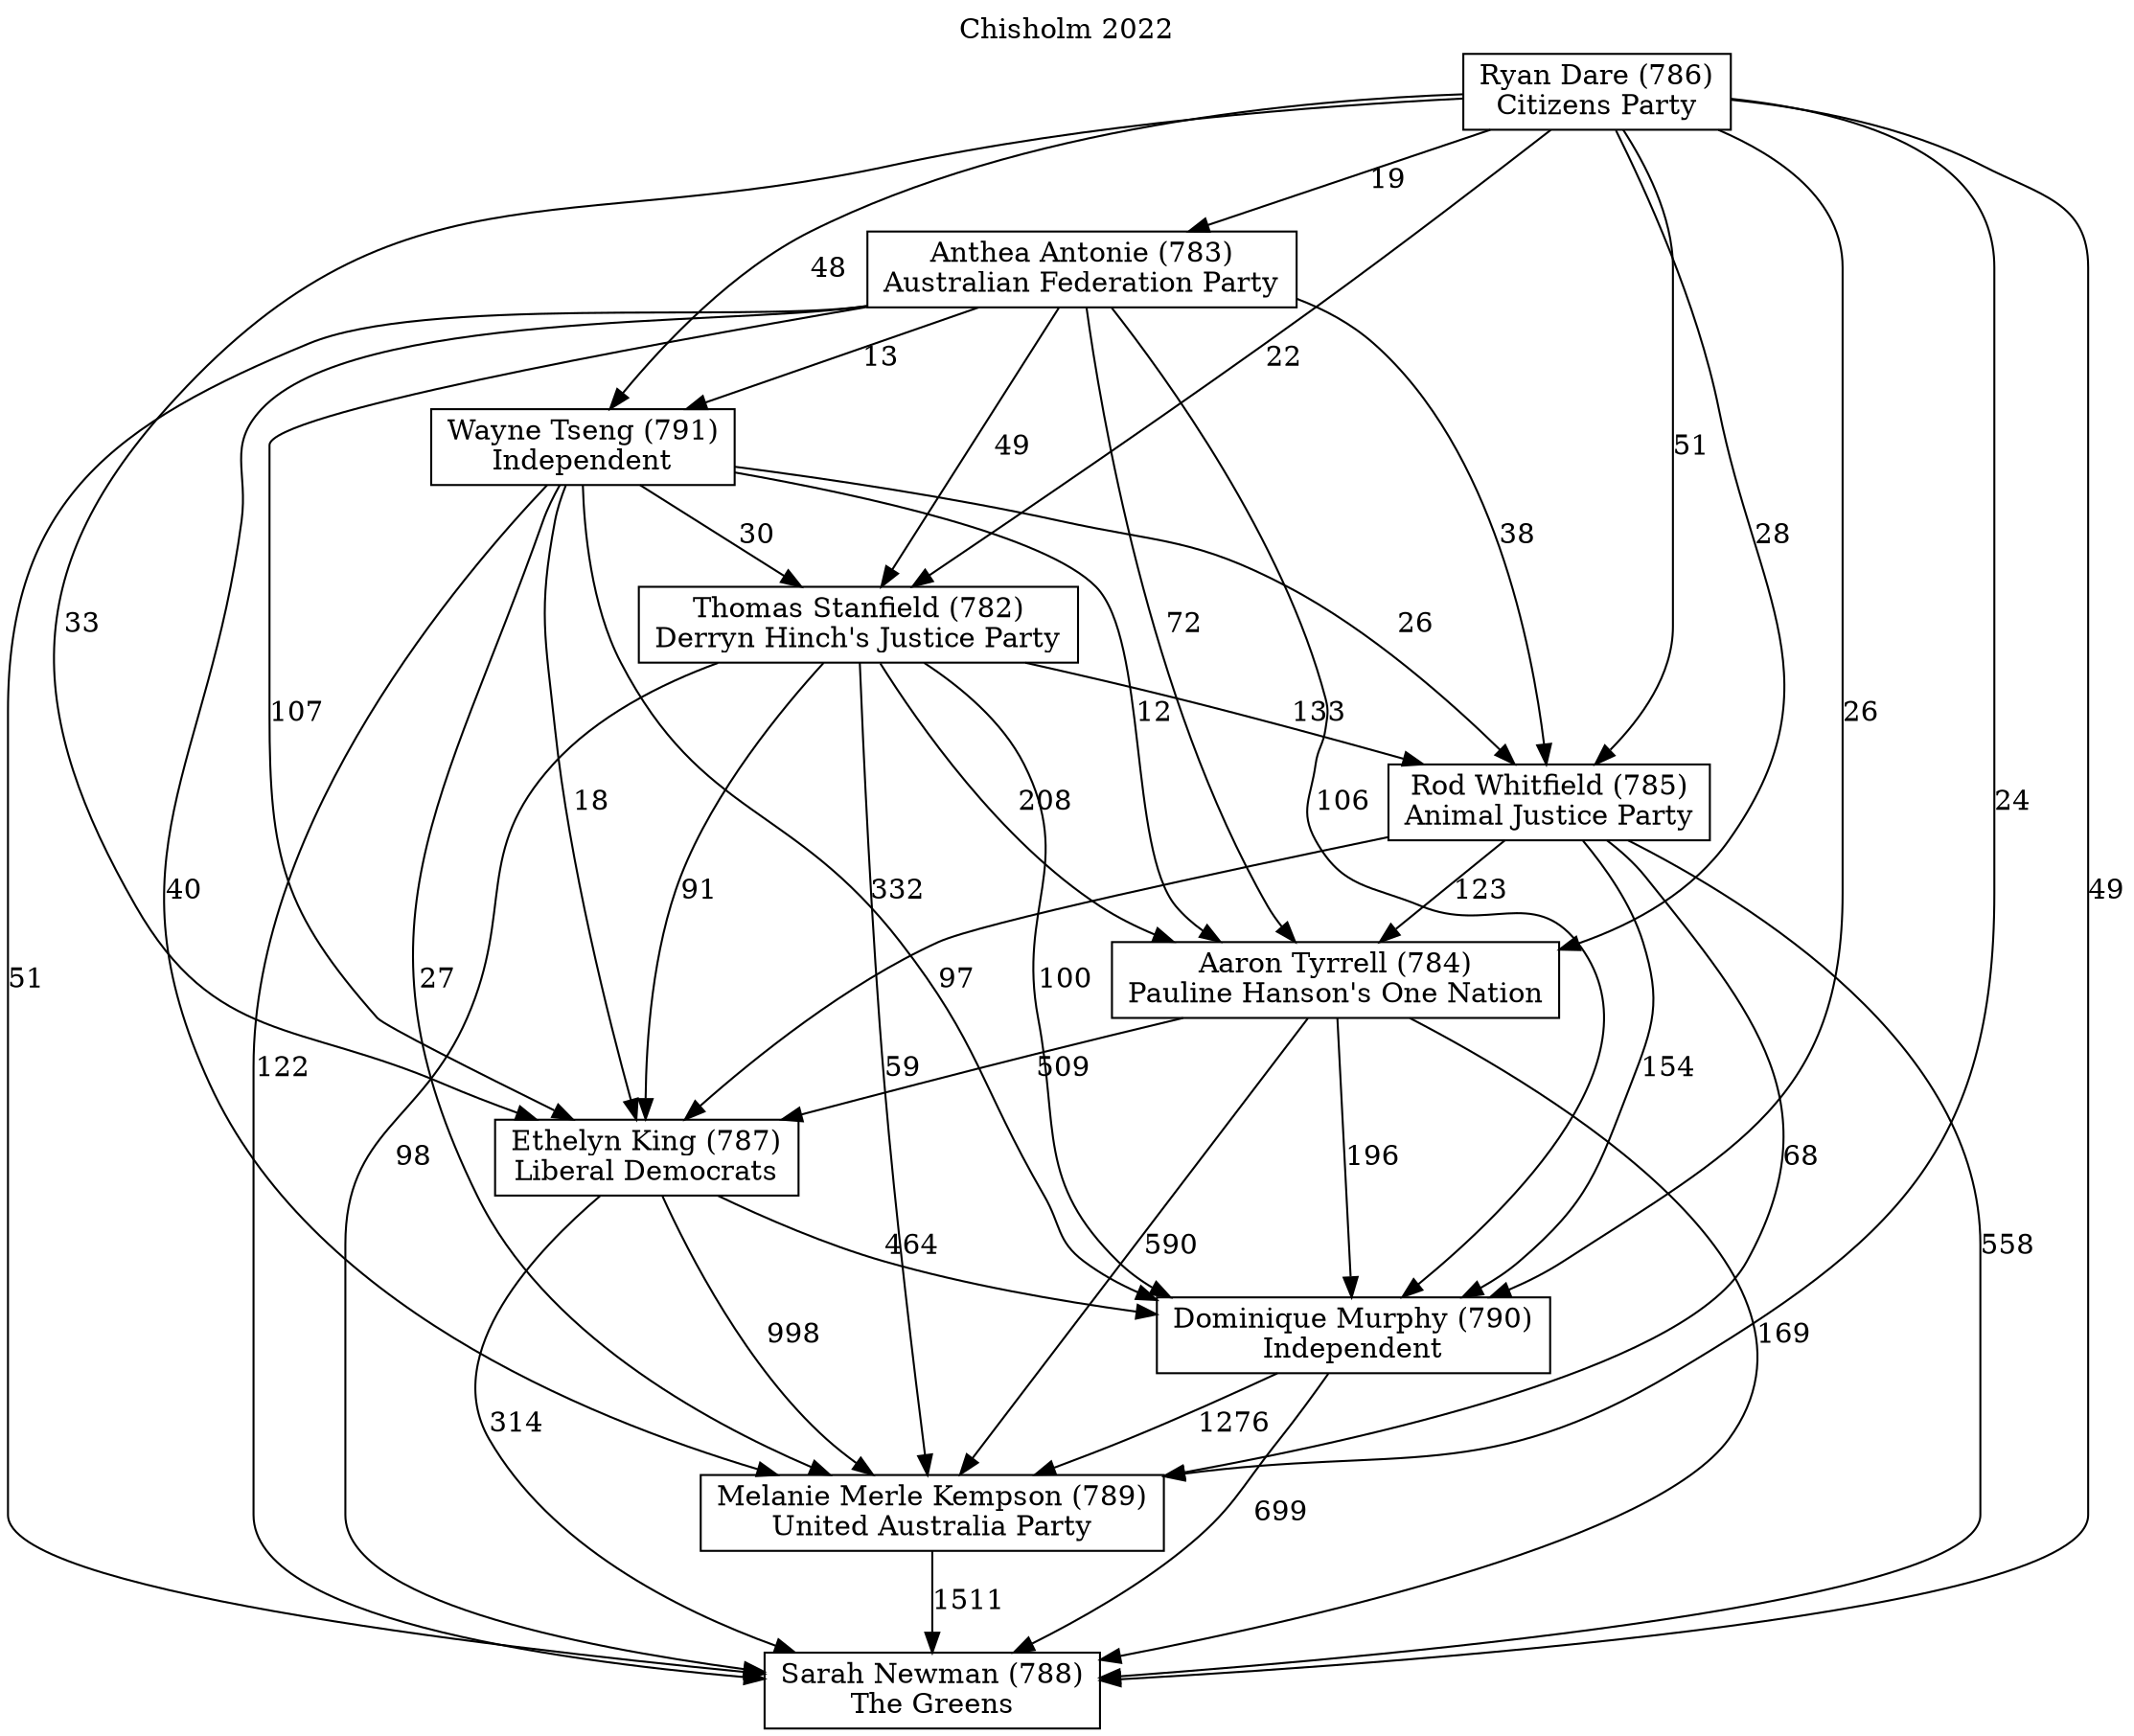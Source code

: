 // House preference flow
digraph "Sarah Newman (788)_Chisholm_2022" {
	graph [label="Chisholm 2022" labelloc=t mclimit=10]
	node [shape=box]
	"Melanie Merle Kempson (789)" [label="Melanie Merle Kempson (789)
United Australia Party"]
	"Wayne Tseng (791)" [label="Wayne Tseng (791)
Independent"]
	"Aaron Tyrrell (784)" [label="Aaron Tyrrell (784)
Pauline Hanson's One Nation"]
	"Dominique Murphy (790)" [label="Dominique Murphy (790)
Independent"]
	"Thomas Stanfield (782)" [label="Thomas Stanfield (782)
Derryn Hinch's Justice Party"]
	"Anthea Antonie (783)" [label="Anthea Antonie (783)
Australian Federation Party"]
	"Ethelyn King (787)" [label="Ethelyn King (787)
Liberal Democrats"]
	"Rod Whitfield (785)" [label="Rod Whitfield (785)
Animal Justice Party"]
	"Sarah Newman (788)" [label="Sarah Newman (788)
The Greens"]
	"Ryan Dare (786)" [label="Ryan Dare (786)
Citizens Party"]
	"Ethelyn King (787)" -> "Dominique Murphy (790)" [label=464]
	"Rod Whitfield (785)" -> "Dominique Murphy (790)" [label=154]
	"Rod Whitfield (785)" -> "Ethelyn King (787)" [label=97]
	"Aaron Tyrrell (784)" -> "Ethelyn King (787)" [label=509]
	"Dominique Murphy (790)" -> "Sarah Newman (788)" [label=699]
	"Anthea Antonie (783)" -> "Thomas Stanfield (782)" [label=49]
	"Ryan Dare (786)" -> "Aaron Tyrrell (784)" [label=28]
	"Ethelyn King (787)" -> "Sarah Newman (788)" [label=314]
	"Ryan Dare (786)" -> "Wayne Tseng (791)" [label=48]
	"Wayne Tseng (791)" -> "Sarah Newman (788)" [label=122]
	"Wayne Tseng (791)" -> "Dominique Murphy (790)" [label=332]
	"Dominique Murphy (790)" -> "Melanie Merle Kempson (789)" [label=1276]
	"Rod Whitfield (785)" -> "Sarah Newman (788)" [label=558]
	"Wayne Tseng (791)" -> "Aaron Tyrrell (784)" [label=12]
	"Thomas Stanfield (782)" -> "Sarah Newman (788)" [label=98]
	"Thomas Stanfield (782)" -> "Ethelyn King (787)" [label=91]
	"Rod Whitfield (785)" -> "Aaron Tyrrell (784)" [label=123]
	"Aaron Tyrrell (784)" -> "Sarah Newman (788)" [label=169]
	"Anthea Antonie (783)" -> "Sarah Newman (788)" [label=51]
	"Aaron Tyrrell (784)" -> "Dominique Murphy (790)" [label=196]
	"Ryan Dare (786)" -> "Rod Whitfield (785)" [label=51]
	"Anthea Antonie (783)" -> "Dominique Murphy (790)" [label=106]
	"Ryan Dare (786)" -> "Sarah Newman (788)" [label=49]
	"Thomas Stanfield (782)" -> "Aaron Tyrrell (784)" [label=208]
	"Wayne Tseng (791)" -> "Thomas Stanfield (782)" [label=30]
	"Anthea Antonie (783)" -> "Rod Whitfield (785)" [label=38]
	"Anthea Antonie (783)" -> "Melanie Merle Kempson (789)" [label=40]
	"Ryan Dare (786)" -> "Ethelyn King (787)" [label=33]
	"Ryan Dare (786)" -> "Thomas Stanfield (782)" [label=22]
	"Ryan Dare (786)" -> "Dominique Murphy (790)" [label=26]
	"Thomas Stanfield (782)" -> "Dominique Murphy (790)" [label=100]
	"Ryan Dare (786)" -> "Melanie Merle Kempson (789)" [label=24]
	"Ethelyn King (787)" -> "Melanie Merle Kempson (789)" [label=998]
	"Rod Whitfield (785)" -> "Melanie Merle Kempson (789)" [label=68]
	"Thomas Stanfield (782)" -> "Rod Whitfield (785)" [label=133]
	"Anthea Antonie (783)" -> "Ethelyn King (787)" [label=107]
	"Wayne Tseng (791)" -> "Rod Whitfield (785)" [label=26]
	"Wayne Tseng (791)" -> "Melanie Merle Kempson (789)" [label=27]
	"Wayne Tseng (791)" -> "Ethelyn King (787)" [label=18]
	"Thomas Stanfield (782)" -> "Melanie Merle Kempson (789)" [label=59]
	"Anthea Antonie (783)" -> "Aaron Tyrrell (784)" [label=72]
	"Anthea Antonie (783)" -> "Wayne Tseng (791)" [label=13]
	"Melanie Merle Kempson (789)" -> "Sarah Newman (788)" [label=1511]
	"Aaron Tyrrell (784)" -> "Melanie Merle Kempson (789)" [label=590]
	"Ryan Dare (786)" -> "Anthea Antonie (783)" [label=19]
}

